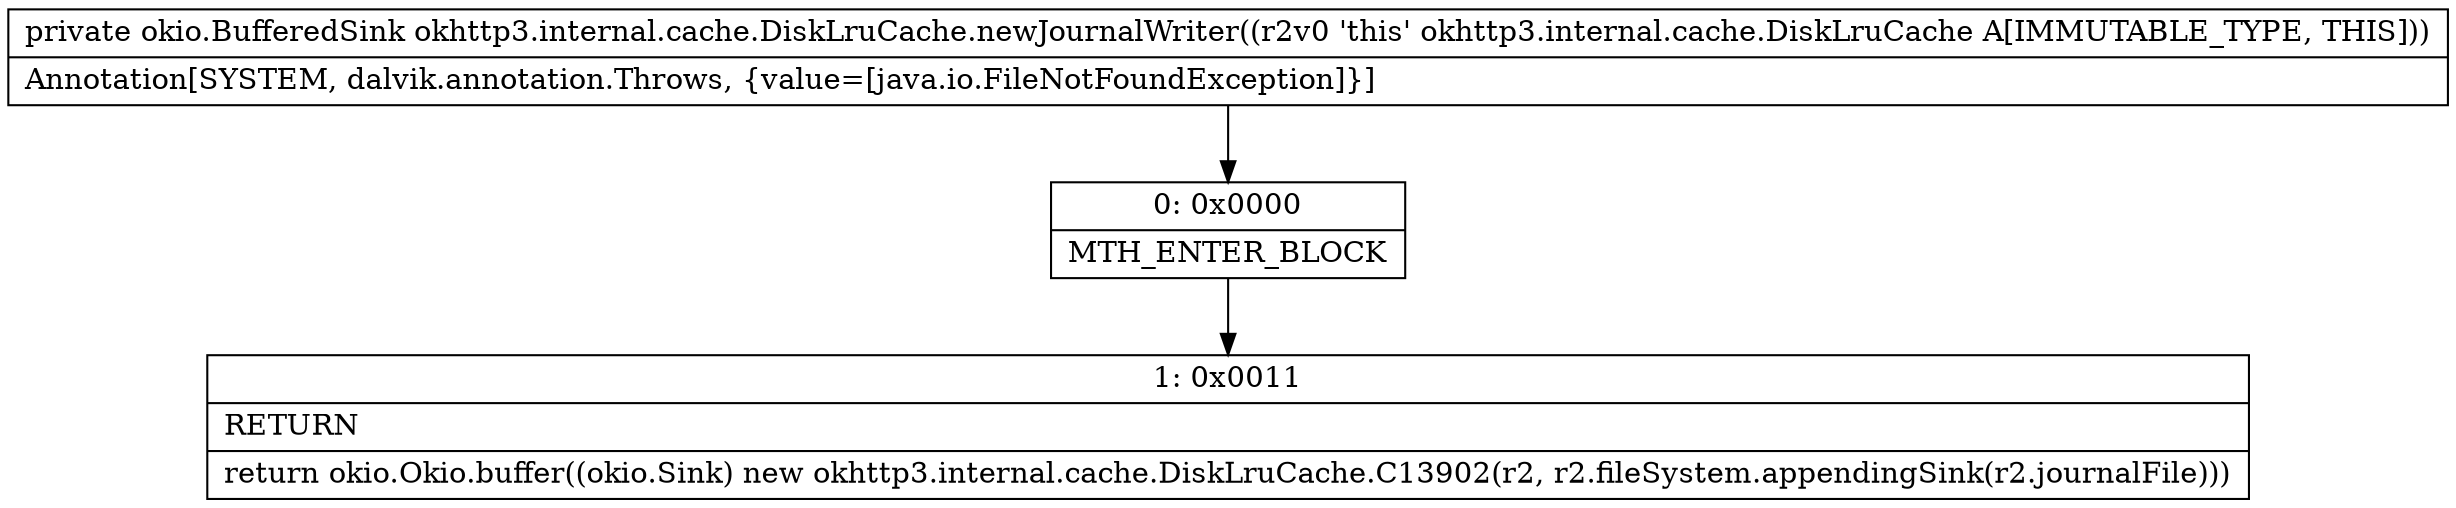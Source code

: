 digraph "CFG forokhttp3.internal.cache.DiskLruCache.newJournalWriter()Lokio\/BufferedSink;" {
Node_0 [shape=record,label="{0\:\ 0x0000|MTH_ENTER_BLOCK\l}"];
Node_1 [shape=record,label="{1\:\ 0x0011|RETURN\l|return okio.Okio.buffer((okio.Sink) new okhttp3.internal.cache.DiskLruCache.C13902(r2, r2.fileSystem.appendingSink(r2.journalFile)))\l}"];
MethodNode[shape=record,label="{private okio.BufferedSink okhttp3.internal.cache.DiskLruCache.newJournalWriter((r2v0 'this' okhttp3.internal.cache.DiskLruCache A[IMMUTABLE_TYPE, THIS]))  | Annotation[SYSTEM, dalvik.annotation.Throws, \{value=[java.io.FileNotFoundException]\}]\l}"];
MethodNode -> Node_0;
Node_0 -> Node_1;
}

